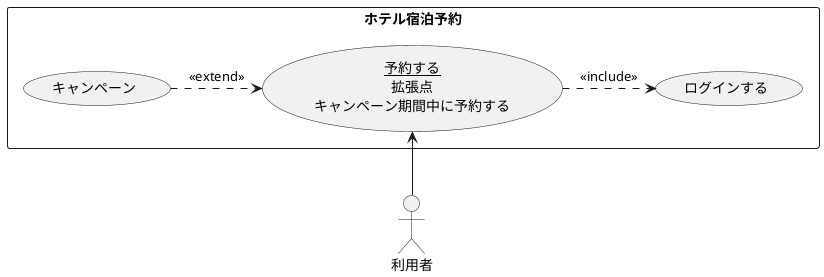 @startuml ユースケース図
actor 利用者
rectangle ホテル宿泊予約 {
usecase ログインする
usecase (<u>予約する</u>\n拡張点\nキャンペーン期間中に予約する) as input
usecase キャンペーン
}
input .> ログインする : <<include>>
キャンペーン .> input : <<extend>>
input <-- 利用者
@enduml